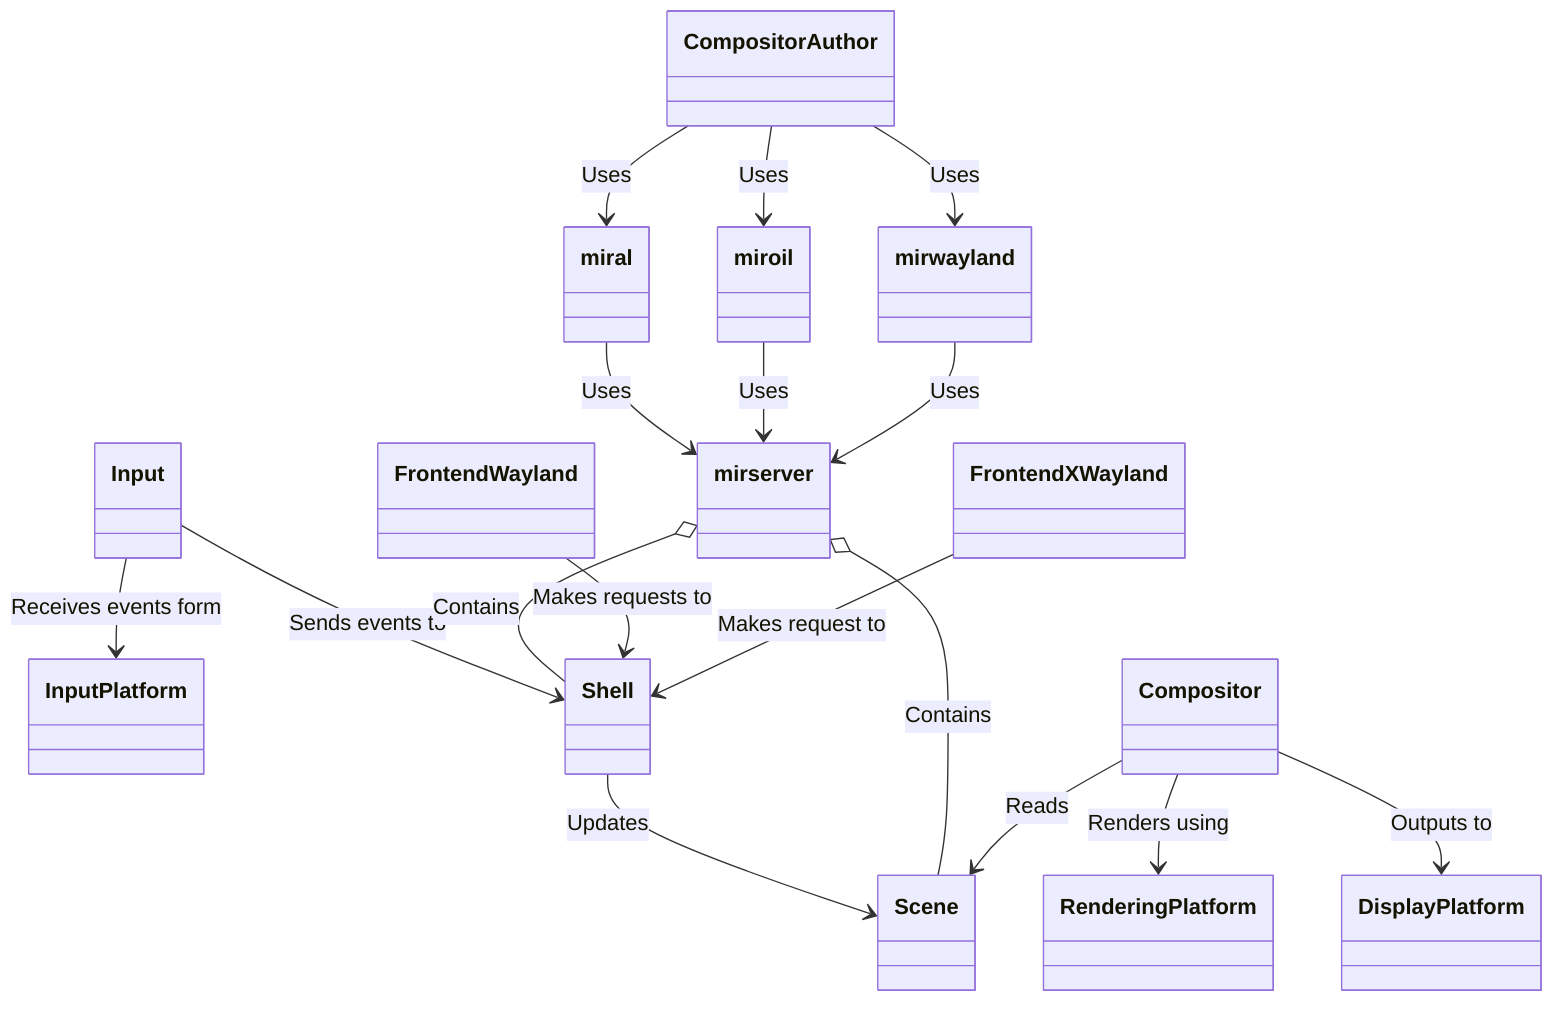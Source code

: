 classDiagram
    CompositorAuthor --> miral: Uses
    CompositorAuthor --> miroil: Uses
    CompositorAuthor --> mirwayland: Uses

    miral --> mirserver: Uses
    miroil --> mirserver: Uses
    mirwayland --> mirserver: Uses
    Input --> InputPlatform: Receives events form
    Input --> Shell: Sends events to
    Shell --> Scene: Updates
    mirserver o-- Shell: Contains
    mirserver o-- Scene: Contains
    Compositor --> Scene: Reads
    Compositor --> RenderingPlatform: Renders using
    Compositor --> DisplayPlatform: Outputs to
    FrontendWayland --> Shell: Makes requests to
    FrontendXWayland --> Shell: Makes request to